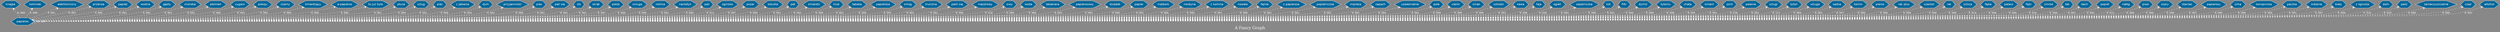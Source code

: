 // Words
digraph {
	graph [bgcolor="#888888" fontcolor=white fontsize=20 label="A Fancy Graph" rankdir=BT]
	node [color=white fillcolor="#006699" fontcolor=white fontname=Helvetica shape=hexagon style=filled]
	edge [arrowhead=open color=white fontcolor=white fontname=Courier fontsize=12 style=dashed]
		papieros
		knajpa
			papieros -> knajpa [label=0.000 len=5.99732977303 weight=0.000667556742323]
		kominek
			papieros -> kominek [label=0.000 len=5.99732977303 weight=0.000667556742323]
		elektroniczny
			papieros -> elektroniczny [label=0.001 len=5.99599465955 weight=0.00100133511348]
		przerwa
			papieros -> przerwa [label=0.001 len=5.99332443258 weight=0.00166889185581]
		"papież"
			papieros -> "papież" [label=0.005 len=5.97863818425 weight=0.00534045393858]
		wodna
			papieros -> wodna [label=0.081 len=5.67556742323 weight=0.0811081441923]
		"gęsty"
			papieros -> "gęsty" [label=0.002 len=5.99065420561 weight=0.00233644859813]
		choroba
			papieros -> choroba [label=0.002 len=5.99065420561 weight=0.00233644859813]
		"płomień"
			papieros -> "płomień" [label=0.001 len=5.99465954606 weight=0.00133511348465]
		cygaro
			papieros -> cygaro [label=0.006 len=5.97596795728 weight=0.00600801068091]
		pokoju
			papieros -> pokoju [label=0.045 len=5.81842456609 weight=0.045393858478]
		czarny
			papieros -> czarny [label=0.005 len=5.97997329773 weight=0.00500667556742]
		"śmierdzący"
			papieros -> "śmierdzący" [label=0.000 len=5.99732977303 weight=0.000667556742323]
		"e-papieros"
			papieros -> "e-papieros" [label=0.000 len=5.99732977303 weight=0.000667556742323]
		"to już było"
			papieros -> "to już było" [label=0.000 len=5.99732977303 weight=0.000667556742323]
		"płuca"
			papieros -> "płuca" [label=0.001 len=5.99465954606 weight=0.00133511348465]
		szlug
			papieros -> szlug [label=0.004 len=5.9826435247 weight=0.0043391188251]
		piec
			papieros -> piec [label=0.001 len=5.99465954606 weight=0.00133511348465]
		"z jałowca"
			papieros -> "z jałowca" [label=0.000 len=5.99732977303 weight=0.000667556742323]
		dym
			papieros -> dym [label=0.050 len=5.79839786382 weight=0.0504005340454]
		"przyjemność"
			papieros -> "przyjemność" [label=0.003 len=5.98531375167 weight=0.00367156208278]
		pies
			papieros -> pies [label=0.000 len=5.99732977303 weight=0.000667556742323]
		"pali się"
			papieros -> "pali się" [label=0.001 len=5.99599465955 weight=0.00100133511348]
		"zło"
			papieros -> "zło" [label=0.002 len=5.99065420561 weight=0.00233644859813]
		"skręt"
			papieros -> "skręt" [label=0.001 len=5.99599465955 weight=0.00100133511348]
		"pokój"
			papieros -> "pokój" [label=0.007 len=5.97062750334 weight=0.00734312416555]
		smuga
			papieros -> smuga [label=0.000 len=5.99732977303 weight=0.000667556742323]
		"roślina"
			papieros -> "roślina" [label=0.000 len=5.99732977303 weight=0.000667556742323]
		narkotyk
			papieros -> narkotyk [label=0.001 len=5.99599465955 weight=0.00100133511348]
		pali
			papieros -> pali [label=0.000 len=5.99732977303 weight=0.000667556742323]
		ognisko
			papieros -> ognisko [label=0.012 len=5.95193591455 weight=0.0120160213618]
		"pożar"
			papieros -> "pożar" [label=0.007 len=5.96929238985 weight=0.00767690253672]
		"bibułka"
			papieros -> "bibułka" [label=0.000 len=5.99732977303 weight=0.000667556742323]
		pet
			papieros -> pet [label=0.001 len=5.99465954606 weight=0.00133511348465]
		"śmierdzi"
			papieros -> "śmierdzi" [label=0.002 len=5.99065420561 weight=0.00233644859813]
		klub
			papieros -> klub [label=0.000 len=5.99732977303 weight=0.000667556742323]
		tabaka
			papieros -> tabaka [label=0.002 len=5.99065420561 weight=0.00233644859813]
		papierosa
			papieros -> papierosa [label=0.000 len=5.99732977303 weight=0.000667556742323]
		smog
			papieros -> smog [label=0.005 len=5.97863818425 weight=0.00534045393858]
		trucizna
			papieros -> trucizna [label=0.001 len=5.99599465955 weight=0.00100133511348]
		"palić się"
			papieros -> "palić się" [label=0.001 len=5.99465954606 weight=0.00133511348465]
		niezdrowy
			papieros -> niezdrowy [label=0.000 len=5.99732977303 weight=0.000667556742323]
		siwy
			papieros -> siwy [label=0.016 len=5.93457943925 weight=0.0163551401869]
		woda
			papieros -> woda [label=0.000 len=5.99732977303 weight=0.000667556742323]
		tabakiera
			papieros -> tabakiera [label=0.000 len=5.99732977303 weight=0.000667556742323]
		papierosowy
			papieros -> papierosowy [label=0.002 len=5.99065420561 weight=0.00233644859813]
		dziadek
			papieros -> dziadek [label=0.005 len=5.97730307076 weight=0.00567423230975]
		papier
			papieros -> papier [label=0.000 len=5.99732977303 weight=0.000667556742323]
		malboro
			papieros -> malboro [label=0.001 len=5.99332443258 weight=0.00166889185581]
		nikotyna
			papieros -> nikotyna [label=0.006 len=5.97329773031 weight=0.00667556742323]
		"z komina"
			papieros -> "z komina" [label=0.008 len=5.9652870494 weight=0.0086782376502]
		nowela
			papieros -> nowela [label=0.001 len=5.99599465955 weight=0.00100133511348]
		fajnie
			papieros -> fajnie [label=0.000 len=5.99732977303 weight=0.000667556742323]
		"z papierosa"
			papieros -> "z papierosa" [label=0.002 len=5.99198931909 weight=0.00200267022697]
		popielniczka
			papieros -> popielniczka [label=0.001 len=5.99465954606 weight=0.00133511348465]
		impreza
			papieros -> impreza [label=0.001 len=5.99465954606 weight=0.00133511348465]
		zapach
			papieros -> zapach [label=0.001 len=5.99599465955 weight=0.00100133511348]
		"uzależnienie"
			papieros -> "uzależnienie" [label=0.004 len=5.9826435247 weight=0.0043391188251]
		pole
			papieros -> pole [label=0.001 len=5.99599465955 weight=0.00100133511348]
		cienki
			papieros -> cienki [label=0.000 len=5.99732977303 weight=0.000667556742323]
		smak
			papieros -> smak [label=0.000 len=5.99732977303 weight=0.000667556742323]
		szkodzi
			papieros -> szkodzi [label=0.000 len=5.99732977303 weight=0.000667556742323]
		kawa
			papieros -> kawa [label=0.002 len=5.98931909212 weight=0.00267022696929]
		faja
			papieros -> faja [label=0.000 len=5.99732977303 weight=0.000667556742323]
		"ogień"
			papieros -> "ogień" [label=0.038 len=5.84512683578 weight=0.0387182910547]
		zapalniczka
			papieros -> zapalniczka [label=0.004 len=5.98397863818 weight=0.00400534045394]
		kot
			papieros -> kot [label=0.000 len=5.99732977303 weight=0.000667556742323]
		filtr
			papieros -> filtr [label=0.001 len=5.99599465955 weight=0.00100133511348]
		"dymić"
			papieros -> "dymić" [label=0.000 len=5.99732977303 weight=0.000667556742323]
		tytoniu
			papieros -> tytoniu [label=0.000 len=5.99732977303 weight=0.000667556742323]
		chata
			papieros -> chata [label=0.000 len=5.99732977303 weight=0.000667556742323]
		papieros
			papieros -> papieros [label=0.189 len=5.24165554072 weight=0.18958611482]
		"śmierć"
			papieros -> "śmierć" [label=0.005 len=5.97863818425 weight=0.00534045393858]
		joint
			papieros -> joint [label=0.001 len=5.99599465955 weight=0.00100133511348]
		palenie
			papieros -> palenie [label=0.036 len=5.85313751669 weight=0.0367156208278]
		szlugi
			papieros -> szlugi [label=0.002 len=5.99065420561 weight=0.00233644859813]
		"tytoń"
			papieros -> "tytoń" [label=0.127 len=5.48998664887 weight=0.127503337784]
		szluga
			papieros -> szluga [label=0.000 len=5.99732977303 weight=0.000667556742323]
		sadza
			papieros -> sadza [label=0.001 len=5.99599465955 weight=0.00100133511348]
		komin
			papieros -> komin [label=0.047 len=5.81174899866 weight=0.0470627503338]
		pieros
			papieros -> pieros [label=0.000 len=5.99732977303 weight=0.000667556742323]
		"rak płuc"
			papieros -> "rak płuc" [label=0.000 len=5.99732977303 weight=0.000667556742323]
		"szarość"
			papieros -> "szarość" [label=0.000 len=5.99732977303 weight=0.000667556742323]
		rak
			papieros -> rak [label=0.008 len=5.96662216288 weight=0.00834445927904]
		szisza
			papieros -> szisza [label=0.000 len=5.99732977303 weight=0.000667556742323]
		fajka
			papieros -> fajka [label=0.014 len=5.94392523364 weight=0.0140186915888]
		palacz
			papieros -> palacz [label=0.008 len=5.9652870494 weight=0.0086782376502]
		fajki
			papieros -> fajki [label=0.006 len=5.97596795728 weight=0.00600801068091]
		"smród"
			papieros -> "smród" [label=0.010 len=5.95994659546 weight=0.0100133511348]
		tak
			papieros -> tak [label=0.000 len=5.99732977303 weight=0.000667556742323]
		dach
			papieros -> dach [label=0.001 len=5.99599465955 weight=0.00100133511348]
		"popiół"
			papieros -> "popiół" [label=0.001 len=5.99332443258 weight=0.00166889185581]
		"nałóg"
			papieros -> "nałóg" [label=0.012 len=5.95060080107 weight=0.012349799733]
		piwo
			papieros -> piwo [label=0.000 len=5.99732977303 weight=0.000667556742323]
		szary
			papieros -> szary [label=0.006 len=5.97596795728 weight=0.00600801068091]
		starzec
			papieros -> starzec [label=0.000 len=5.99732977303 weight=0.000667556742323]
		papierosy
			papieros -> papierosy [label=0.087 len=5.65153538051 weight=0.0871161548732]
		zima
			papieros -> zima [label=0.000 len=5.99732977303 weight=0.000667556742323]
		konopnicka
			papieros -> konopnicka [label=0.000 len=5.99732977303 weight=0.000667556742323]
		paczka
			papieros -> paczka [label=0.000 len=5.99732977303 weight=0.000667556742323]
		indianie
			papieros -> indianie [label=0.001 len=5.99599465955 weight=0.00100133511348]
		"biały"
			papieros -> "biały" [label=0.007 len=5.97196261682 weight=0.00700934579439]
		"z ogniska"
			papieros -> "z ogniska" [label=0.000 len=5.99732977303 weight=0.000667556742323]
		dom
			papieros -> dom [label=0.010 len=5.95727636849 weight=0.0106809078772]
		"palić"
			papieros -> "palić" [label=0.029 len=5.88384512684 weight=0.0290387182911]
		zanieczyszczenie
			papieros -> zanieczyszczenie [label=0.000 len=5.99732977303 weight=0.000667556742323]
		czad
			papieros -> czad [label=0.000 len=5.99732977303 weight=0.000667556742323]
		alkohol
			papieros -> alkohol [label=0.001 len=5.99465954606 weight=0.00133511348465]
}